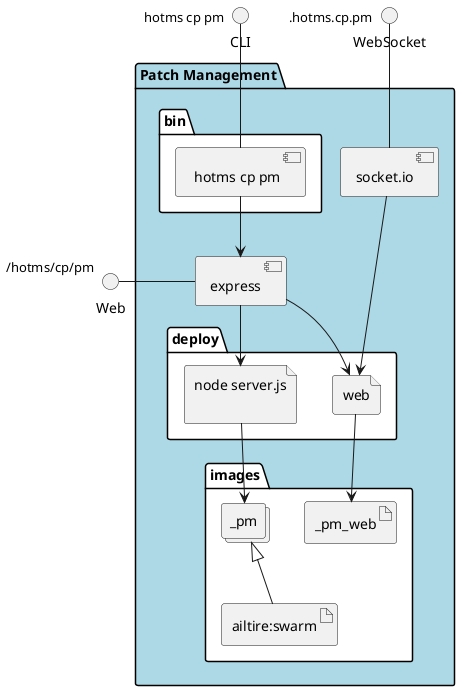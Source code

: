 @startuml
  interface CLI
  interface Web
  interface WebSocket
package "Patch Management" #lightblue {
  component express as REST
  component socket.io as socket
  folder bin #ffffff {
    component " hotms cp pm" as binName
  }
  binName --> REST

  folder deploy #ffffff {
      file "node server.js\n" as _pm_container
      REST --> _pm_container

  
    file "web" as web_container
    REST --> web_container
    socket ---> web_container
  
  }
  folder images #ffffff {
    collections "_pm" as _pmimage
    artifact "ailtire:swarm" as ailtireswarm
    _pmimage <|-- ailtireswarm
    _pm_container --> _pmimage

  
      artifact "_pm_web" as _pm_web
      web_container --> _pm_web
    
  }
}
CLI " hotms cp pm" -- binName
Web "/hotms/cp/pm" - REST
WebSocket ".hotms.cp.pm" -- socket

@enduml
